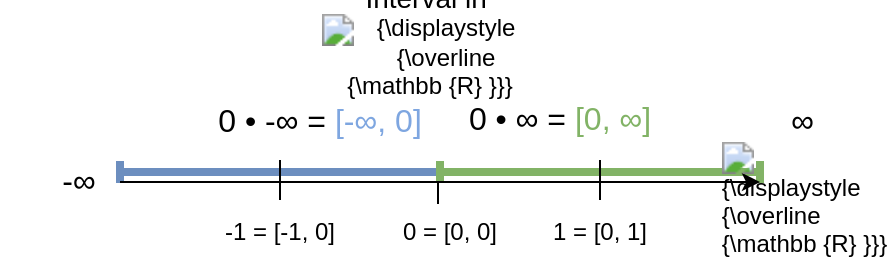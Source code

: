 <mxfile version="24.4.8" type="device">
  <diagram name="Seite-1" id="JglpVuhKJZ4LjeI_iKhf">
    <mxGraphModel dx="1101" dy="824" grid="1" gridSize="10" guides="1" tooltips="1" connect="1" arrows="1" fold="1" page="1" pageScale="1" pageWidth="827" pageHeight="1169" math="0" shadow="0">
      <root>
        <mxCell id="0" />
        <mxCell id="1" parent="0" />
        <mxCell id="3gL_nudtShwooV-kC84F-1" value="" style="endArrow=none;html=1;rounded=0;" parent="1" edge="1">
          <mxGeometry width="50" height="50" relative="1" as="geometry">
            <mxPoint x="319" y="211" as="sourcePoint" />
            <mxPoint x="319" y="191" as="targetPoint" />
          </mxGeometry>
        </mxCell>
        <mxCell id="n_2wwA2RKwXqwCLpqcgT-5" value="" style="endArrow=baseDash;html=1;rounded=0;startArrow=baseDash;startFill=0;endFill=0;fillColor=#dae8fc;strokeColor=#6c8ebf;strokeWidth=4;" parent="1" edge="1">
          <mxGeometry width="50" height="50" relative="1" as="geometry">
            <mxPoint x="160" y="195" as="sourcePoint" />
            <mxPoint x="320" y="195" as="targetPoint" />
          </mxGeometry>
        </mxCell>
        <mxCell id="n_2wwA2RKwXqwCLpqcgT-6" value="" style="endArrow=baseDash;html=1;rounded=0;startArrow=baseDash;startFill=0;endFill=0;fillColor=#d5e8d4;strokeColor=#82b366;strokeWidth=4;" parent="1" edge="1">
          <mxGeometry width="50" height="50" relative="1" as="geometry">
            <mxPoint x="320" y="195" as="sourcePoint" />
            <mxPoint x="480" y="195" as="targetPoint" />
          </mxGeometry>
        </mxCell>
        <mxCell id="-zu-WaUTnJdsrZC2qm7--1" value="" style="endArrow=classic;html=1;rounded=0;" parent="1" edge="1">
          <mxGeometry width="50" height="50" relative="1" as="geometry">
            <mxPoint x="160" y="200" as="sourcePoint" />
            <mxPoint x="480" y="200" as="targetPoint" />
          </mxGeometry>
        </mxCell>
        <mxCell id="-zu-WaUTnJdsrZC2qm7--13" value="&lt;span style=&quot;font-size: 14px;&quot;&gt;Interval in&amp;nbsp;&lt;/span&gt;&lt;span class=&quot;mwe-math-element&quot;&gt;&lt;span style=&quot;display: none;&quot; class=&quot;mwe-math-mathml-inline mwe-math-mathml-a11y&quot;&gt;&lt;math xmlns=&quot;http://www.w3.org/1998/Math/MathML&quot;&gt;&lt;/math&gt;&lt;br&gt;  &lt;br&gt;    &lt;br&gt;    &lt;br&gt;  &lt;br&gt;&lt;/span&gt;&lt;img alt=&quot;{\displaystyle {\overline {\mathbb {R} }}}&quot; style=&quot;vertical-align: -0.338ex; width:1.793ex; height:3.009ex;&quot; aria-hidden=&quot;true&quot; class=&quot;mwe-math-fallback-image-inline mw-invert skin-invert&quot; src=&quot;https://wikimedia.org/api/rest_v1/media/math/render/svg/c62ecdf73d36e9d05a018732fd5f51db73d0c55b&quot;&gt;&lt;/span&gt;" style="text;html=1;align=center;verticalAlign=middle;whiteSpace=wrap;rounded=0;" parent="1" vertex="1">
          <mxGeometry x="260" y="109" width="110" height="40" as="geometry" />
        </mxCell>
        <mxCell id="n_2wwA2RKwXqwCLpqcgT-3" value="&lt;font style=&quot;font-size: 16px;&quot;&gt;&lt;font style=&quot;font-size: 16px;&quot;&gt;0&amp;nbsp;&lt;span style=&quot;background-color: initial;&quot;&gt;•&amp;nbsp;&lt;/span&gt;∞ =&amp;nbsp;&lt;/font&gt;&lt;font style=&quot;font-size: 16px;&quot; color=&quot;#82b366&quot;&gt;[0,&amp;nbsp;∞]&lt;/font&gt;&lt;/font&gt;" style="text;html=1;align=center;verticalAlign=middle;whiteSpace=wrap;rounded=0;" parent="1" vertex="1">
          <mxGeometry x="320" y="148" width="120" height="40" as="geometry" />
        </mxCell>
        <mxCell id="n_2wwA2RKwXqwCLpqcgT-4" value="&lt;font style=&quot;font-size: 16px;&quot;&gt;&lt;font style=&quot;font-size: 16px;&quot;&gt;0&amp;nbsp;&lt;span style=&quot;background-color: initial;&quot;&gt;• -&lt;/span&gt;∞ =&amp;nbsp;&lt;/font&gt;&lt;font style=&quot;font-size: 16px;&quot; color=&quot;#7ea6e0&quot;&gt;[-∞, 0]&lt;/font&gt;&lt;/font&gt;" style="text;html=1;align=center;verticalAlign=middle;whiteSpace=wrap;rounded=0;" parent="1" vertex="1">
          <mxGeometry x="200" y="149" width="120" height="40" as="geometry" />
        </mxCell>
        <mxCell id="n_2wwA2RKwXqwCLpqcgT-7" value="&lt;font style=&quot;font-size: 16px;&quot;&gt;∞&amp;nbsp;&lt;/font&gt;&lt;img style=&quot;text-align: left; vertical-align: -0.338ex; width: 1.793ex; height: 3.009ex;&quot; alt=&quot;{\displaystyle {\overline {\mathbb {R} }}}&quot; aria-hidden=&quot;true&quot; class=&quot;mwe-math-fallback-image-inline mw-invert skin-invert&quot; src=&quot;https://wikimedia.org/api/rest_v1/media/math/render/svg/c62ecdf73d36e9d05a018732fd5f51db73d0c55b&quot;&gt;" style="text;html=1;align=center;verticalAlign=middle;whiteSpace=wrap;rounded=0;" parent="1" vertex="1">
          <mxGeometry x="464" y="179" width="79" height="40" as="geometry" />
        </mxCell>
        <mxCell id="3gL_nudtShwooV-kC84F-2" value="" style="endArrow=none;html=1;rounded=0;" parent="1" edge="1">
          <mxGeometry width="50" height="50" relative="1" as="geometry">
            <mxPoint x="400" y="209" as="sourcePoint" />
            <mxPoint x="400" y="189" as="targetPoint" />
          </mxGeometry>
        </mxCell>
        <mxCell id="3gL_nudtShwooV-kC84F-3" value="&lt;font style=&quot;font-size: 16px;&quot;&gt;-∞&lt;/font&gt;" style="text;html=1;align=center;verticalAlign=middle;whiteSpace=wrap;rounded=0;" parent="1" vertex="1">
          <mxGeometry x="100" y="179" width="79" height="40" as="geometry" />
        </mxCell>
        <mxCell id="3gL_nudtShwooV-kC84F-8" value="" style="endArrow=none;html=1;rounded=0;" parent="1" edge="1">
          <mxGeometry width="50" height="50" relative="1" as="geometry">
            <mxPoint x="240" y="209" as="sourcePoint" />
            <mxPoint x="240" y="189" as="targetPoint" />
          </mxGeometry>
        </mxCell>
        <mxCell id="3gL_nudtShwooV-kC84F-9" value="&lt;font style=&quot;font-size: 12px;&quot;&gt;&lt;font style=&quot;font-size: 12px;&quot;&gt;0&amp;nbsp;=&amp;nbsp;&lt;/font&gt;[0,&amp;nbsp;0]&lt;/font&gt;" style="text;html=1;align=center;verticalAlign=middle;whiteSpace=wrap;rounded=0;" parent="1" vertex="1">
          <mxGeometry x="285" y="205" width="80" height="40" as="geometry" />
        </mxCell>
        <mxCell id="3gL_nudtShwooV-kC84F-10" value="&lt;font style=&quot;font-size: 12px;&quot;&gt;&lt;font style=&quot;font-size: 12px;&quot;&gt;1 =&amp;nbsp;&lt;/font&gt;[0, 1]&lt;/font&gt;" style="text;html=1;align=center;verticalAlign=middle;whiteSpace=wrap;rounded=0;" parent="1" vertex="1">
          <mxGeometry x="360" y="205" width="80" height="40" as="geometry" />
        </mxCell>
        <mxCell id="3gL_nudtShwooV-kC84F-11" value="&lt;font style=&quot;font-size: 12px;&quot;&gt;&lt;font style=&quot;font-size: 12px;&quot;&gt;-1 =&amp;nbsp;&lt;/font&gt;[-1, 0]&lt;/font&gt;" style="text;html=1;align=center;verticalAlign=middle;whiteSpace=wrap;rounded=0;" parent="1" vertex="1">
          <mxGeometry x="200" y="205" width="80" height="40" as="geometry" />
        </mxCell>
      </root>
    </mxGraphModel>
  </diagram>
</mxfile>
